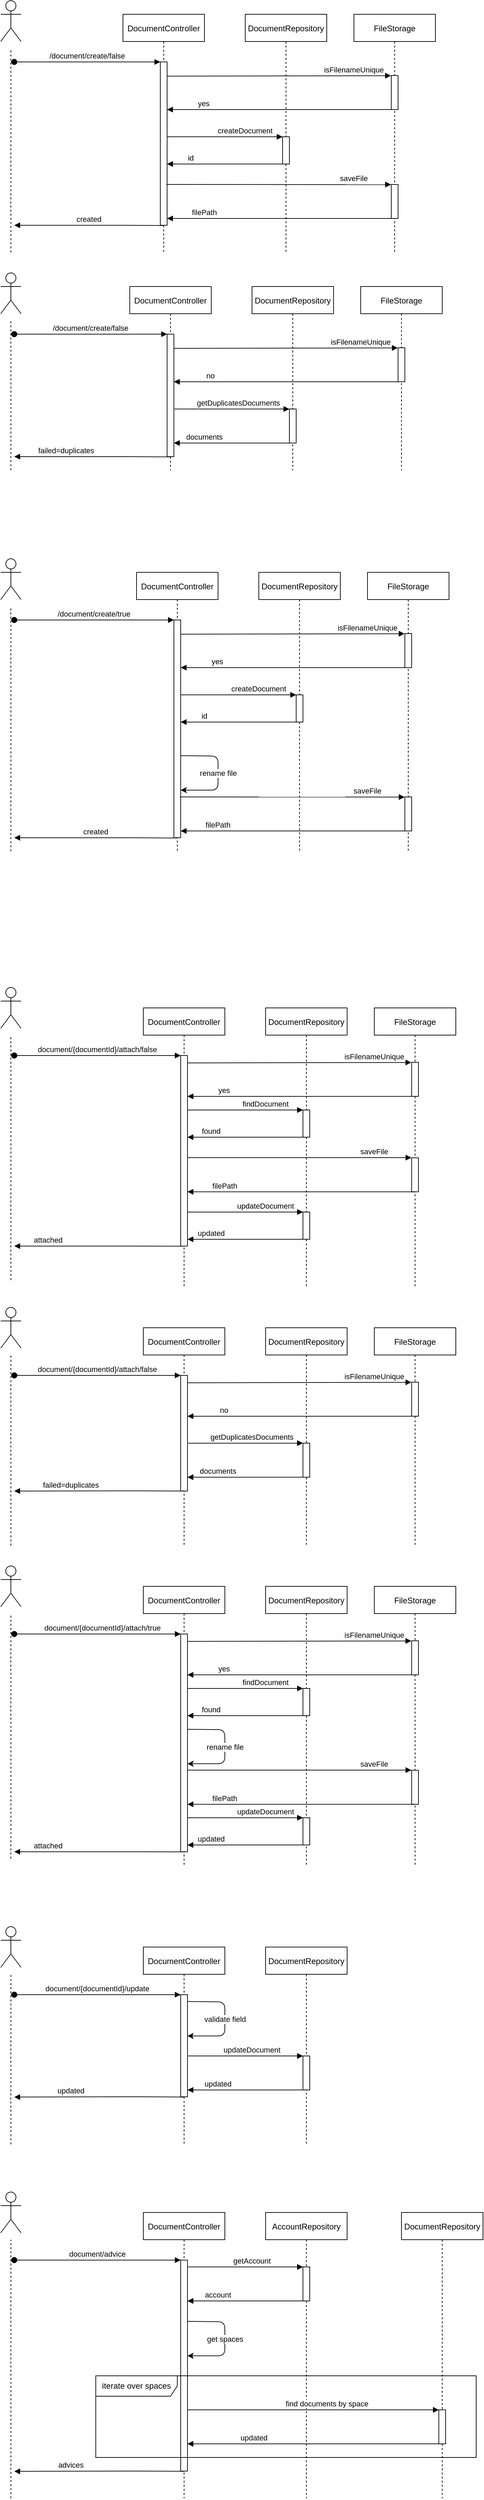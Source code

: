 <mxfile version="14.6.13" type="device"><diagram id="8T6bAkx1gr2A_bd3QeTR" name="Page-1"><mxGraphModel dx="1080" dy="624" grid="1" gridSize="10" guides="1" tooltips="1" connect="1" arrows="1" fold="1" page="1" pageScale="1" pageWidth="850" pageHeight="1100" math="0" shadow="0"><root><mxCell id="0"/><mxCell id="1" parent="0"/><mxCell id="2noFkYZ0FthQMO1kYZ7r-1" value="DocumentController" style="shape=umlLifeline;perimeter=lifelinePerimeter;container=1;collapsible=0;recursiveResize=0;rounded=0;shadow=0;strokeWidth=1;" parent="1" vertex="1"><mxGeometry x="330" y="70" width="120" height="350" as="geometry"/></mxCell><mxCell id="2noFkYZ0FthQMO1kYZ7r-2" value="" style="points=[];perimeter=orthogonalPerimeter;rounded=0;shadow=0;strokeWidth=1;" parent="2noFkYZ0FthQMO1kYZ7r-1" vertex="1"><mxGeometry x="55" y="70" width="10" height="240" as="geometry"/></mxCell><mxCell id="2noFkYZ0FthQMO1kYZ7r-3" value="/document/create/false" style="verticalAlign=bottom;startArrow=oval;endArrow=block;startSize=8;shadow=0;strokeWidth=1;" parent="2noFkYZ0FthQMO1kYZ7r-1" target="2noFkYZ0FthQMO1kYZ7r-2" edge="1"><mxGeometry relative="1" as="geometry"><mxPoint x="-160" y="70" as="sourcePoint"/></mxGeometry></mxCell><mxCell id="2noFkYZ0FthQMO1kYZ7r-4" value="DocumentRepository" style="shape=umlLifeline;perimeter=lifelinePerimeter;container=1;collapsible=0;recursiveResize=0;rounded=0;shadow=0;strokeWidth=1;" parent="1" vertex="1"><mxGeometry x="510" y="70" width="120" height="350" as="geometry"/></mxCell><mxCell id="2noFkYZ0FthQMO1kYZ7r-5" value="" style="points=[];perimeter=orthogonalPerimeter;rounded=0;shadow=0;strokeWidth=1;" parent="2noFkYZ0FthQMO1kYZ7r-4" vertex="1"><mxGeometry x="55" y="180" width="10" height="40" as="geometry"/></mxCell><mxCell id="2noFkYZ0FthQMO1kYZ7r-16" value="createDocument" style="verticalAlign=bottom;endArrow=block;entryX=0;entryY=0;shadow=0;strokeWidth=1;" parent="1" target="2noFkYZ0FthQMO1kYZ7r-5" edge="1"><mxGeometry x="0.353" relative="1" as="geometry"><mxPoint x="395" y="250" as="sourcePoint"/><mxPoint as="offset"/></mxGeometry></mxCell><mxCell id="2noFkYZ0FthQMO1kYZ7r-17" value="id" style="verticalAlign=bottom;endArrow=block;shadow=0;strokeWidth=1;" parent="1" source="2noFkYZ0FthQMO1kYZ7r-5" edge="1"><mxGeometry x="0.588" relative="1" as="geometry"><mxPoint x="450" y="290" as="sourcePoint"/><mxPoint x="395" y="290" as="targetPoint"/><Array as="points"><mxPoint x="470" y="290"/></Array><mxPoint as="offset"/></mxGeometry></mxCell><mxCell id="2noFkYZ0FthQMO1kYZ7r-18" value="" style="shape=umlActor;verticalLabelPosition=bottom;verticalAlign=top;html=1;outlineConnect=0;" parent="1" vertex="1"><mxGeometry x="150" y="50" width="30" height="60" as="geometry"/></mxCell><mxCell id="2noFkYZ0FthQMO1kYZ7r-19" value="" style="endArrow=none;dashed=1;html=1;" parent="1" edge="1"><mxGeometry width="50" height="50" relative="1" as="geometry"><mxPoint x="165" y="420" as="sourcePoint"/><mxPoint x="165" y="120" as="targetPoint"/></mxGeometry></mxCell><mxCell id="2noFkYZ0FthQMO1kYZ7r-20" value="created" style="verticalAlign=bottom;endArrow=block;shadow=0;strokeWidth=1;" parent="1" edge="1"><mxGeometry relative="1" as="geometry"><mxPoint x="390" y="380.34" as="sourcePoint"/><mxPoint x="170" y="380" as="targetPoint"/><Array as="points"><mxPoint x="315" y="380"/></Array></mxGeometry></mxCell><mxCell id="2noFkYZ0FthQMO1kYZ7r-25" value="FileStorage" style="shape=umlLifeline;perimeter=lifelinePerimeter;container=1;collapsible=0;recursiveResize=0;rounded=0;shadow=0;strokeWidth=1;" parent="1" vertex="1"><mxGeometry x="670" y="70" width="120" height="350" as="geometry"/></mxCell><mxCell id="2noFkYZ0FthQMO1kYZ7r-26" value="" style="points=[];perimeter=orthogonalPerimeter;rounded=0;shadow=0;strokeWidth=1;" parent="2noFkYZ0FthQMO1kYZ7r-25" vertex="1"><mxGeometry x="55" y="250" width="10" height="50" as="geometry"/></mxCell><mxCell id="2noFkYZ0FthQMO1kYZ7r-49" value="" style="points=[];perimeter=orthogonalPerimeter;rounded=0;shadow=0;strokeWidth=1;" parent="2noFkYZ0FthQMO1kYZ7r-25" vertex="1"><mxGeometry x="55" y="90" width="10" height="50" as="geometry"/></mxCell><mxCell id="2noFkYZ0FthQMO1kYZ7r-27" value="saveFile" style="verticalAlign=bottom;endArrow=block;shadow=0;strokeWidth=1;entryX=-0.037;entryY=0.005;entryDx=0;entryDy=0;entryPerimeter=0;exitX=0.9;exitY=0.75;exitDx=0;exitDy=0;exitPerimeter=0;" parent="1" source="2noFkYZ0FthQMO1kYZ7r-2" target="2noFkYZ0FthQMO1kYZ7r-26" edge="1"><mxGeometry x="0.669" relative="1" as="geometry"><mxPoint x="430" y="320" as="sourcePoint"/><mxPoint x="720" y="320" as="targetPoint"/><mxPoint as="offset"/></mxGeometry></mxCell><mxCell id="2noFkYZ0FthQMO1kYZ7r-29" value="filePath" style="verticalAlign=bottom;endArrow=block;shadow=0;strokeWidth=1;" parent="1" target="2noFkYZ0FthQMO1kYZ7r-2" edge="1"><mxGeometry x="0.672" relative="1" as="geometry"><mxPoint x="730" y="370" as="sourcePoint"/><mxPoint x="400" y="370" as="targetPoint"/><Array as="points"><mxPoint x="665" y="370"/></Array><mxPoint as="offset"/></mxGeometry></mxCell><mxCell id="2noFkYZ0FthQMO1kYZ7r-30" value="DocumentController" style="shape=umlLifeline;perimeter=lifelinePerimeter;container=1;collapsible=0;recursiveResize=0;rounded=0;shadow=0;strokeWidth=1;" parent="1" vertex="1"><mxGeometry x="360" y="1530" width="120" height="410" as="geometry"/></mxCell><mxCell id="2noFkYZ0FthQMO1kYZ7r-31" value="" style="points=[];perimeter=orthogonalPerimeter;rounded=0;shadow=0;strokeWidth=1;" parent="2noFkYZ0FthQMO1kYZ7r-30" vertex="1"><mxGeometry x="55" y="70" width="10" height="280" as="geometry"/></mxCell><mxCell id="2noFkYZ0FthQMO1kYZ7r-32" value="document/{documentId}/attach/false" style="verticalAlign=bottom;startArrow=oval;endArrow=block;startSize=8;shadow=0;strokeWidth=1;" parent="2noFkYZ0FthQMO1kYZ7r-30" target="2noFkYZ0FthQMO1kYZ7r-31" edge="1"><mxGeometry relative="1" as="geometry"><mxPoint x="-190" y="70" as="sourcePoint"/></mxGeometry></mxCell><mxCell id="2noFkYZ0FthQMO1kYZ7r-33" value="DocumentRepository" style="shape=umlLifeline;perimeter=lifelinePerimeter;container=1;collapsible=0;recursiveResize=0;rounded=0;shadow=0;strokeWidth=1;" parent="1" vertex="1"><mxGeometry x="540" y="1530" width="120" height="410" as="geometry"/></mxCell><mxCell id="2noFkYZ0FthQMO1kYZ7r-34" value="" style="points=[];perimeter=orthogonalPerimeter;rounded=0;shadow=0;strokeWidth=1;" parent="2noFkYZ0FthQMO1kYZ7r-33" vertex="1"><mxGeometry x="55" y="150" width="10" height="40" as="geometry"/></mxCell><mxCell id="2noFkYZ0FthQMO1kYZ7r-46" value="" style="points=[];perimeter=orthogonalPerimeter;rounded=0;shadow=0;strokeWidth=1;" parent="2noFkYZ0FthQMO1kYZ7r-33" vertex="1"><mxGeometry x="55" y="300" width="10" height="40" as="geometry"/></mxCell><mxCell id="2noFkYZ0FthQMO1kYZ7r-47" value="updateDocument" style="verticalAlign=bottom;endArrow=block;entryX=0;entryY=0;shadow=0;strokeWidth=1;" parent="2noFkYZ0FthQMO1kYZ7r-33" target="2noFkYZ0FthQMO1kYZ7r-46" edge="1"><mxGeometry x="0.353" relative="1" as="geometry"><mxPoint x="-115" y="300" as="sourcePoint"/><mxPoint as="offset"/></mxGeometry></mxCell><mxCell id="2noFkYZ0FthQMO1kYZ7r-48" value="updated" style="verticalAlign=bottom;endArrow=block;shadow=0;strokeWidth=1;" parent="2noFkYZ0FthQMO1kYZ7r-33" source="2noFkYZ0FthQMO1kYZ7r-46" edge="1"><mxGeometry x="0.588" relative="1" as="geometry"><mxPoint x="-60" y="340" as="sourcePoint"/><mxPoint x="-115" y="340" as="targetPoint"/><Array as="points"><mxPoint x="-40" y="340"/></Array><mxPoint as="offset"/></mxGeometry></mxCell><mxCell id="2noFkYZ0FthQMO1kYZ7r-35" value="findDocument" style="verticalAlign=bottom;endArrow=block;entryX=0;entryY=0;shadow=0;strokeWidth=1;" parent="1" target="2noFkYZ0FthQMO1kYZ7r-34" edge="1"><mxGeometry x="0.353" relative="1" as="geometry"><mxPoint x="425" y="1680" as="sourcePoint"/><mxPoint as="offset"/></mxGeometry></mxCell><mxCell id="2noFkYZ0FthQMO1kYZ7r-36" value="found" style="verticalAlign=bottom;endArrow=block;shadow=0;strokeWidth=1;" parent="1" source="2noFkYZ0FthQMO1kYZ7r-34" edge="1"><mxGeometry x="0.588" relative="1" as="geometry"><mxPoint x="480" y="1720" as="sourcePoint"/><mxPoint x="425" y="1720" as="targetPoint"/><Array as="points"><mxPoint x="500" y="1720"/></Array><mxPoint as="offset"/></mxGeometry></mxCell><mxCell id="2noFkYZ0FthQMO1kYZ7r-37" value="" style="shape=umlActor;verticalLabelPosition=bottom;verticalAlign=top;html=1;outlineConnect=0;" parent="1" vertex="1"><mxGeometry x="150" y="1500" width="30" height="60" as="geometry"/></mxCell><mxCell id="2noFkYZ0FthQMO1kYZ7r-38" value="" style="endArrow=none;dashed=1;html=1;" parent="1" edge="1"><mxGeometry width="50" height="50" relative="1" as="geometry"><mxPoint x="165" y="1930" as="sourcePoint"/><mxPoint x="165" y="1570" as="targetPoint"/></mxGeometry></mxCell><mxCell id="2noFkYZ0FthQMO1kYZ7r-40" value="FileStorage" style="shape=umlLifeline;perimeter=lifelinePerimeter;container=1;collapsible=0;recursiveResize=0;rounded=0;shadow=0;strokeWidth=1;" parent="1" vertex="1"><mxGeometry x="700" y="1530" width="120" height="410" as="geometry"/></mxCell><mxCell id="2noFkYZ0FthQMO1kYZ7r-41" value="" style="points=[];perimeter=orthogonalPerimeter;rounded=0;shadow=0;strokeWidth=1;" parent="2noFkYZ0FthQMO1kYZ7r-40" vertex="1"><mxGeometry x="55" y="220.25" width="10" height="50" as="geometry"/></mxCell><mxCell id="2noFkYZ0FthQMO1kYZ7r-53" value="isFilenameUnique" style="verticalAlign=bottom;endArrow=block;shadow=0;strokeWidth=1;entryX=-0.045;entryY=0.004;entryDx=0;entryDy=0;entryPerimeter=0;exitX=1.06;exitY=0.337;exitDx=0;exitDy=0;exitPerimeter=0;" parent="2noFkYZ0FthQMO1kYZ7r-40" target="2noFkYZ0FthQMO1kYZ7r-52" edge="1"><mxGeometry x="0.669" relative="1" as="geometry"><mxPoint x="-274.4" y="80.88" as="sourcePoint"/><mxPoint x="50.63" y="80.25" as="targetPoint"/><mxPoint as="offset"/></mxGeometry></mxCell><mxCell id="2noFkYZ0FthQMO1kYZ7r-52" value="" style="points=[];perimeter=orthogonalPerimeter;rounded=0;shadow=0;strokeWidth=1;" parent="2noFkYZ0FthQMO1kYZ7r-40" vertex="1"><mxGeometry x="55" y="80" width="10" height="50" as="geometry"/></mxCell><mxCell id="2noFkYZ0FthQMO1kYZ7r-54" value="yes" style="verticalAlign=bottom;endArrow=block;shadow=0;strokeWidth=1;" parent="2noFkYZ0FthQMO1kYZ7r-40" edge="1"><mxGeometry x="0.672" relative="1" as="geometry"><mxPoint x="55" y="130.0" as="sourcePoint"/><mxPoint x="-275" y="130" as="targetPoint"/><Array as="points"><mxPoint x="-10" y="130"/></Array><mxPoint as="offset"/></mxGeometry></mxCell><mxCell id="2noFkYZ0FthQMO1kYZ7r-42" value="saveFile" style="verticalAlign=bottom;endArrow=block;entryX=-0.036;entryY=-0.005;shadow=0;strokeWidth=1;entryDx=0;entryDy=0;entryPerimeter=0;" parent="1" target="2noFkYZ0FthQMO1kYZ7r-41" edge="1"><mxGeometry x="0.669" relative="1" as="geometry"><mxPoint x="425" y="1750" as="sourcePoint"/><mxPoint x="750" y="1750.25" as="targetPoint"/><mxPoint as="offset"/></mxGeometry></mxCell><mxCell id="2noFkYZ0FthQMO1kYZ7r-43" value="filePath" style="verticalAlign=bottom;endArrow=block;shadow=0;strokeWidth=1;" parent="1" edge="1"><mxGeometry x="0.672" relative="1" as="geometry"><mxPoint x="760" y="1800.25" as="sourcePoint"/><mxPoint x="425" y="1800.25" as="targetPoint"/><Array as="points"><mxPoint x="665" y="1800.25"/></Array><mxPoint as="offset"/></mxGeometry></mxCell><mxCell id="2noFkYZ0FthQMO1kYZ7r-50" value="isFilenameUnique" style="verticalAlign=bottom;endArrow=block;shadow=0;strokeWidth=1;entryX=-0.045;entryY=0.004;entryDx=0;entryDy=0;entryPerimeter=0;exitX=1.06;exitY=0.337;exitDx=0;exitDy=0;exitPerimeter=0;" parent="1" target="2noFkYZ0FthQMO1kYZ7r-49" edge="1"><mxGeometry x="0.669" relative="1" as="geometry"><mxPoint x="395.6" y="160.88" as="sourcePoint"/><mxPoint x="720.63" y="160.25" as="targetPoint"/><mxPoint as="offset"/></mxGeometry></mxCell><mxCell id="2noFkYZ0FthQMO1kYZ7r-51" value="yes" style="verticalAlign=bottom;endArrow=block;shadow=0;strokeWidth=1;" parent="1" edge="1"><mxGeometry x="0.672" relative="1" as="geometry"><mxPoint x="725" y="210.0" as="sourcePoint"/><mxPoint x="395" y="210" as="targetPoint"/><Array as="points"><mxPoint x="660" y="210"/></Array><mxPoint as="offset"/></mxGeometry></mxCell><mxCell id="2noFkYZ0FthQMO1kYZ7r-56" value="DocumentController" style="shape=umlLifeline;perimeter=lifelinePerimeter;container=1;collapsible=0;recursiveResize=0;rounded=0;shadow=0;strokeWidth=1;" parent="1" vertex="1"><mxGeometry x="340" y="470" width="120" height="270" as="geometry"/></mxCell><mxCell id="2noFkYZ0FthQMO1kYZ7r-57" value="" style="points=[];perimeter=orthogonalPerimeter;rounded=0;shadow=0;strokeWidth=1;" parent="2noFkYZ0FthQMO1kYZ7r-56" vertex="1"><mxGeometry x="55" y="70" width="10" height="180" as="geometry"/></mxCell><mxCell id="2noFkYZ0FthQMO1kYZ7r-58" value="/document/create/false" style="verticalAlign=bottom;startArrow=oval;endArrow=block;startSize=8;shadow=0;strokeWidth=1;" parent="2noFkYZ0FthQMO1kYZ7r-56" target="2noFkYZ0FthQMO1kYZ7r-57" edge="1"><mxGeometry relative="1" as="geometry"><mxPoint x="-170" y="70" as="sourcePoint"/></mxGeometry></mxCell><mxCell id="2noFkYZ0FthQMO1kYZ7r-59" value="DocumentRepository" style="shape=umlLifeline;perimeter=lifelinePerimeter;container=1;collapsible=0;recursiveResize=0;rounded=0;shadow=0;strokeWidth=1;" parent="1" vertex="1"><mxGeometry x="520" y="470" width="120" height="270" as="geometry"/></mxCell><mxCell id="2noFkYZ0FthQMO1kYZ7r-63" value="" style="shape=umlActor;verticalLabelPosition=bottom;verticalAlign=top;html=1;outlineConnect=0;" parent="1" vertex="1"><mxGeometry x="150" y="450" width="30" height="60" as="geometry"/></mxCell><mxCell id="2noFkYZ0FthQMO1kYZ7r-64" value="" style="endArrow=none;dashed=1;html=1;" parent="1" edge="1"><mxGeometry width="50" height="50" relative="1" as="geometry"><mxPoint x="165" y="740" as="sourcePoint"/><mxPoint x="165" y="520" as="targetPoint"/></mxGeometry></mxCell><mxCell id="2noFkYZ0FthQMO1kYZ7r-65" value="failed=duplicates" style="verticalAlign=bottom;endArrow=block;shadow=0;strokeWidth=1;" parent="1" edge="1"><mxGeometry x="0.333" relative="1" as="geometry"><mxPoint x="400" y="720.34" as="sourcePoint"/><mxPoint x="170" y="720" as="targetPoint"/><Array as="points"><mxPoint x="325" y="720"/></Array><mxPoint as="offset"/></mxGeometry></mxCell><mxCell id="2noFkYZ0FthQMO1kYZ7r-66" value="FileStorage" style="shape=umlLifeline;perimeter=lifelinePerimeter;container=1;collapsible=0;recursiveResize=0;rounded=0;shadow=0;strokeWidth=1;" parent="1" vertex="1"><mxGeometry x="680" y="470" width="120" height="270" as="geometry"/></mxCell><mxCell id="2noFkYZ0FthQMO1kYZ7r-68" value="" style="points=[];perimeter=orthogonalPerimeter;rounded=0;shadow=0;strokeWidth=1;" parent="2noFkYZ0FthQMO1kYZ7r-66" vertex="1"><mxGeometry x="55" y="90" width="10" height="50" as="geometry"/></mxCell><mxCell id="2noFkYZ0FthQMO1kYZ7r-71" value="isFilenameUnique" style="verticalAlign=bottom;endArrow=block;shadow=0;strokeWidth=1;entryX=-0.045;entryY=0.004;entryDx=0;entryDy=0;entryPerimeter=0;exitX=1.06;exitY=0.337;exitDx=0;exitDy=0;exitPerimeter=0;" parent="1" target="2noFkYZ0FthQMO1kYZ7r-68" edge="1"><mxGeometry x="0.669" relative="1" as="geometry"><mxPoint x="405.6" y="560.88" as="sourcePoint"/><mxPoint x="730.63" y="560.25" as="targetPoint"/><mxPoint as="offset"/></mxGeometry></mxCell><mxCell id="2noFkYZ0FthQMO1kYZ7r-72" value="no" style="verticalAlign=bottom;endArrow=block;shadow=0;strokeWidth=1;" parent="1" edge="1"><mxGeometry x="0.672" relative="1" as="geometry"><mxPoint x="735" y="610.0" as="sourcePoint"/><mxPoint x="405" y="610" as="targetPoint"/><Array as="points"><mxPoint x="670" y="610"/></Array><mxPoint as="offset"/></mxGeometry></mxCell><mxCell id="2noFkYZ0FthQMO1kYZ7r-107" value="DocumentController" style="shape=umlLifeline;perimeter=lifelinePerimeter;container=1;collapsible=0;recursiveResize=0;rounded=0;shadow=0;strokeWidth=1;" parent="1" vertex="1"><mxGeometry x="350" y="890" width="120" height="410" as="geometry"/></mxCell><mxCell id="2noFkYZ0FthQMO1kYZ7r-108" value="" style="points=[];perimeter=orthogonalPerimeter;rounded=0;shadow=0;strokeWidth=1;" parent="2noFkYZ0FthQMO1kYZ7r-107" vertex="1"><mxGeometry x="55" y="70" width="10" height="320" as="geometry"/></mxCell><mxCell id="2noFkYZ0FthQMO1kYZ7r-109" value="/document/create/true" style="verticalAlign=bottom;startArrow=oval;endArrow=block;startSize=8;shadow=0;strokeWidth=1;" parent="2noFkYZ0FthQMO1kYZ7r-107" target="2noFkYZ0FthQMO1kYZ7r-108" edge="1"><mxGeometry relative="1" as="geometry"><mxPoint x="-180" y="70" as="sourcePoint"/></mxGeometry></mxCell><mxCell id="2noFkYZ0FthQMO1kYZ7r-126" value="rename file" style="endArrow=classic;html=1;exitX=1.016;exitY=0.623;exitDx=0;exitDy=0;exitPerimeter=0;" parent="2noFkYZ0FthQMO1kYZ7r-107" source="2noFkYZ0FthQMO1kYZ7r-108" edge="1"><mxGeometry width="50" height="50" relative="1" as="geometry"><mxPoint x="70" y="270" as="sourcePoint"/><mxPoint x="65" y="320" as="targetPoint"/><Array as="points"><mxPoint x="120" y="270"/><mxPoint x="120" y="320"/></Array></mxGeometry></mxCell><mxCell id="2noFkYZ0FthQMO1kYZ7r-110" value="DocumentRepository" style="shape=umlLifeline;perimeter=lifelinePerimeter;container=1;collapsible=0;recursiveResize=0;rounded=0;shadow=0;strokeWidth=1;" parent="1" vertex="1"><mxGeometry x="530" y="890" width="120" height="410" as="geometry"/></mxCell><mxCell id="2noFkYZ0FthQMO1kYZ7r-111" value="" style="points=[];perimeter=orthogonalPerimeter;rounded=0;shadow=0;strokeWidth=1;" parent="2noFkYZ0FthQMO1kYZ7r-110" vertex="1"><mxGeometry x="55" y="180" width="10" height="40" as="geometry"/></mxCell><mxCell id="2noFkYZ0FthQMO1kYZ7r-112" value="createDocument" style="verticalAlign=bottom;endArrow=block;entryX=0;entryY=0;shadow=0;strokeWidth=1;" parent="1" target="2noFkYZ0FthQMO1kYZ7r-111" edge="1"><mxGeometry x="0.353" relative="1" as="geometry"><mxPoint x="415" y="1070" as="sourcePoint"/><mxPoint as="offset"/></mxGeometry></mxCell><mxCell id="2noFkYZ0FthQMO1kYZ7r-113" value="id" style="verticalAlign=bottom;endArrow=block;shadow=0;strokeWidth=1;" parent="1" source="2noFkYZ0FthQMO1kYZ7r-111" edge="1"><mxGeometry x="0.588" relative="1" as="geometry"><mxPoint x="470" y="1110" as="sourcePoint"/><mxPoint x="415" y="1110" as="targetPoint"/><Array as="points"><mxPoint x="490" y="1110"/></Array><mxPoint as="offset"/></mxGeometry></mxCell><mxCell id="2noFkYZ0FthQMO1kYZ7r-114" value="" style="shape=umlActor;verticalLabelPosition=bottom;verticalAlign=top;html=1;outlineConnect=0;" parent="1" vertex="1"><mxGeometry x="150" y="870" width="30" height="60" as="geometry"/></mxCell><mxCell id="2noFkYZ0FthQMO1kYZ7r-115" value="" style="endArrow=none;dashed=1;html=1;" parent="1" edge="1"><mxGeometry width="50" height="50" relative="1" as="geometry"><mxPoint x="165" y="1300" as="sourcePoint"/><mxPoint x="165" y="940.0" as="targetPoint"/></mxGeometry></mxCell><mxCell id="2noFkYZ0FthQMO1kYZ7r-116" value="created" style="verticalAlign=bottom;endArrow=block;shadow=0;strokeWidth=1;" parent="1" edge="1"><mxGeometry relative="1" as="geometry"><mxPoint x="410" y="1280.34" as="sourcePoint"/><mxPoint x="170" y="1280" as="targetPoint"/><Array as="points"><mxPoint x="335" y="1280"/></Array></mxGeometry></mxCell><mxCell id="2noFkYZ0FthQMO1kYZ7r-117" value="FileStorage" style="shape=umlLifeline;perimeter=lifelinePerimeter;container=1;collapsible=0;recursiveResize=0;rounded=0;shadow=0;strokeWidth=1;" parent="1" vertex="1"><mxGeometry x="690" y="890" width="120" height="410" as="geometry"/></mxCell><mxCell id="2noFkYZ0FthQMO1kYZ7r-118" value="" style="points=[];perimeter=orthogonalPerimeter;rounded=0;shadow=0;strokeWidth=1;" parent="2noFkYZ0FthQMO1kYZ7r-117" vertex="1"><mxGeometry x="55" y="330" width="10" height="50" as="geometry"/></mxCell><mxCell id="2noFkYZ0FthQMO1kYZ7r-119" value="" style="points=[];perimeter=orthogonalPerimeter;rounded=0;shadow=0;strokeWidth=1;" parent="2noFkYZ0FthQMO1kYZ7r-117" vertex="1"><mxGeometry x="55" y="90" width="10" height="50" as="geometry"/></mxCell><mxCell id="2noFkYZ0FthQMO1kYZ7r-120" value="saveFile" style="verticalAlign=bottom;endArrow=block;shadow=0;strokeWidth=1;entryX=-0.037;entryY=0.005;entryDx=0;entryDy=0;entryPerimeter=0;exitX=0.9;exitY=0.75;exitDx=0;exitDy=0;exitPerimeter=0;" parent="1" target="2noFkYZ0FthQMO1kYZ7r-118" edge="1"><mxGeometry x="0.669" relative="1" as="geometry"><mxPoint x="414" y="1220" as="sourcePoint"/><mxPoint x="740" y="1220" as="targetPoint"/><mxPoint as="offset"/></mxGeometry></mxCell><mxCell id="2noFkYZ0FthQMO1kYZ7r-121" value="filePath" style="verticalAlign=bottom;endArrow=block;shadow=0;strokeWidth=1;" parent="1" edge="1"><mxGeometry x="0.672" relative="1" as="geometry"><mxPoint x="750" y="1270" as="sourcePoint"/><mxPoint x="415" y="1270" as="targetPoint"/><Array as="points"><mxPoint x="685" y="1270"/></Array><mxPoint as="offset"/></mxGeometry></mxCell><mxCell id="2noFkYZ0FthQMO1kYZ7r-122" value="isFilenameUnique" style="verticalAlign=bottom;endArrow=block;shadow=0;strokeWidth=1;entryX=-0.045;entryY=0.004;entryDx=0;entryDy=0;entryPerimeter=0;exitX=1.06;exitY=0.337;exitDx=0;exitDy=0;exitPerimeter=0;" parent="1" target="2noFkYZ0FthQMO1kYZ7r-119" edge="1"><mxGeometry x="0.669" relative="1" as="geometry"><mxPoint x="415.6" y="980.88" as="sourcePoint"/><mxPoint x="740.63" y="980.25" as="targetPoint"/><mxPoint as="offset"/></mxGeometry></mxCell><mxCell id="2noFkYZ0FthQMO1kYZ7r-123" value="yes" style="verticalAlign=bottom;endArrow=block;shadow=0;strokeWidth=1;" parent="1" edge="1"><mxGeometry x="0.672" relative="1" as="geometry"><mxPoint x="745" y="1030" as="sourcePoint"/><mxPoint x="415" y="1030" as="targetPoint"/><Array as="points"><mxPoint x="680" y="1030"/></Array><mxPoint as="offset"/></mxGeometry></mxCell><mxCell id="2noFkYZ0FthQMO1kYZ7r-127" value="" style="points=[];perimeter=orthogonalPerimeter;rounded=0;shadow=0;strokeWidth=1;" parent="1" vertex="1"><mxGeometry x="575" y="650" width="10" height="50" as="geometry"/></mxCell><mxCell id="2noFkYZ0FthQMO1kYZ7r-128" value="getDuplicatesDocuments" style="verticalAlign=bottom;endArrow=block;shadow=0;strokeWidth=1;entryX=-0.045;entryY=0.004;entryDx=0;entryDy=0;entryPerimeter=0;exitX=1.1;exitY=0.611;exitDx=0;exitDy=0;exitPerimeter=0;" parent="1" source="2noFkYZ0FthQMO1kYZ7r-57" edge="1"><mxGeometry x="0.112" relative="1" as="geometry"><mxPoint x="410" y="650" as="sourcePoint"/><mxPoint x="575" y="650" as="targetPoint"/><mxPoint as="offset"/></mxGeometry></mxCell><mxCell id="2noFkYZ0FthQMO1kYZ7r-129" value="documents" style="verticalAlign=bottom;endArrow=block;shadow=0;strokeWidth=1;" parent="1" edge="1"><mxGeometry x="0.471" relative="1" as="geometry"><mxPoint x="575" y="700" as="sourcePoint"/><mxPoint x="405" y="700" as="targetPoint"/><Array as="points"><mxPoint x="510" y="700"/></Array><mxPoint as="offset"/></mxGeometry></mxCell><mxCell id="2noFkYZ0FthQMO1kYZ7r-155" value="DocumentController" style="shape=umlLifeline;perimeter=lifelinePerimeter;container=1;collapsible=0;recursiveResize=0;rounded=0;shadow=0;strokeWidth=1;" parent="1" vertex="1"><mxGeometry x="360" y="2000" width="120" height="320" as="geometry"/></mxCell><mxCell id="2noFkYZ0FthQMO1kYZ7r-156" value="" style="points=[];perimeter=orthogonalPerimeter;rounded=0;shadow=0;strokeWidth=1;" parent="2noFkYZ0FthQMO1kYZ7r-155" vertex="1"><mxGeometry x="55" y="70" width="10" height="170" as="geometry"/></mxCell><mxCell id="2noFkYZ0FthQMO1kYZ7r-157" value="document/{documentId}/attach/false" style="verticalAlign=bottom;startArrow=oval;endArrow=block;startSize=8;shadow=0;strokeWidth=1;" parent="2noFkYZ0FthQMO1kYZ7r-155" target="2noFkYZ0FthQMO1kYZ7r-156" edge="1"><mxGeometry relative="1" as="geometry"><mxPoint x="-190" y="70" as="sourcePoint"/></mxGeometry></mxCell><mxCell id="2noFkYZ0FthQMO1kYZ7r-158" value="DocumentRepository" style="shape=umlLifeline;perimeter=lifelinePerimeter;container=1;collapsible=0;recursiveResize=0;rounded=0;shadow=0;strokeWidth=1;" parent="1" vertex="1"><mxGeometry x="540" y="2000" width="120" height="320" as="geometry"/></mxCell><mxCell id="2noFkYZ0FthQMO1kYZ7r-165" value="" style="shape=umlActor;verticalLabelPosition=bottom;verticalAlign=top;html=1;outlineConnect=0;" parent="1" vertex="1"><mxGeometry x="150" y="1970" width="30" height="60" as="geometry"/></mxCell><mxCell id="2noFkYZ0FthQMO1kYZ7r-166" value="" style="endArrow=none;dashed=1;html=1;" parent="1" edge="1"><mxGeometry width="50" height="50" relative="1" as="geometry"><mxPoint x="165" y="2320" as="sourcePoint"/><mxPoint x="165" y="2040" as="targetPoint"/></mxGeometry></mxCell><mxCell id="2noFkYZ0FthQMO1kYZ7r-168" value="FileStorage" style="shape=umlLifeline;perimeter=lifelinePerimeter;container=1;collapsible=0;recursiveResize=0;rounded=0;shadow=0;strokeWidth=1;" parent="1" vertex="1"><mxGeometry x="700" y="2000" width="120" height="320" as="geometry"/></mxCell><mxCell id="2noFkYZ0FthQMO1kYZ7r-170" value="isFilenameUnique" style="verticalAlign=bottom;endArrow=block;shadow=0;strokeWidth=1;entryX=-0.045;entryY=0.004;entryDx=0;entryDy=0;entryPerimeter=0;exitX=1.06;exitY=0.337;exitDx=0;exitDy=0;exitPerimeter=0;" parent="2noFkYZ0FthQMO1kYZ7r-168" target="2noFkYZ0FthQMO1kYZ7r-171" edge="1"><mxGeometry x="0.669" relative="1" as="geometry"><mxPoint x="-274.4" y="80.88" as="sourcePoint"/><mxPoint x="50.63" y="80.25" as="targetPoint"/><mxPoint as="offset"/></mxGeometry></mxCell><mxCell id="2noFkYZ0FthQMO1kYZ7r-171" value="" style="points=[];perimeter=orthogonalPerimeter;rounded=0;shadow=0;strokeWidth=1;" parent="2noFkYZ0FthQMO1kYZ7r-168" vertex="1"><mxGeometry x="55" y="80" width="10" height="50" as="geometry"/></mxCell><mxCell id="2noFkYZ0FthQMO1kYZ7r-172" value="no" style="verticalAlign=bottom;endArrow=block;shadow=0;strokeWidth=1;" parent="2noFkYZ0FthQMO1kYZ7r-168" edge="1"><mxGeometry x="0.672" relative="1" as="geometry"><mxPoint x="55" y="130.0" as="sourcePoint"/><mxPoint x="-275" y="130" as="targetPoint"/><Array as="points"><mxPoint x="-10" y="130"/></Array><mxPoint as="offset"/></mxGeometry></mxCell><mxCell id="2noFkYZ0FthQMO1kYZ7r-176" value="failed=duplicates" style="verticalAlign=bottom;endArrow=block;shadow=0;strokeWidth=1;" parent="1" edge="1"><mxGeometry x="0.333" relative="1" as="geometry"><mxPoint x="420" y="2239.93" as="sourcePoint"/><mxPoint x="170" y="2240" as="targetPoint"/><Array as="points"><mxPoint x="345" y="2239.59"/></Array><mxPoint as="offset"/></mxGeometry></mxCell><mxCell id="2noFkYZ0FthQMO1kYZ7r-177" value="" style="points=[];perimeter=orthogonalPerimeter;rounded=0;shadow=0;strokeWidth=1;" parent="1" vertex="1"><mxGeometry x="595" y="2169.59" width="10" height="50" as="geometry"/></mxCell><mxCell id="2noFkYZ0FthQMO1kYZ7r-178" value="getDuplicatesDocuments" style="verticalAlign=bottom;endArrow=block;shadow=0;strokeWidth=1;entryX=-0.045;entryY=0.004;entryDx=0;entryDy=0;entryPerimeter=0;exitX=1.1;exitY=0.611;exitDx=0;exitDy=0;exitPerimeter=0;" parent="1" edge="1"><mxGeometry x="0.112" relative="1" as="geometry"><mxPoint x="426" y="2169.57" as="sourcePoint"/><mxPoint x="595" y="2169.59" as="targetPoint"/><mxPoint as="offset"/></mxGeometry></mxCell><mxCell id="2noFkYZ0FthQMO1kYZ7r-179" value="documents" style="verticalAlign=bottom;endArrow=block;shadow=0;strokeWidth=1;" parent="1" edge="1"><mxGeometry x="0.471" relative="1" as="geometry"><mxPoint x="595" y="2219.59" as="sourcePoint"/><mxPoint x="425" y="2219.59" as="targetPoint"/><Array as="points"><mxPoint x="530" y="2219.59"/></Array><mxPoint as="offset"/></mxGeometry></mxCell><mxCell id="2noFkYZ0FthQMO1kYZ7r-180" value="DocumentController" style="shape=umlLifeline;perimeter=lifelinePerimeter;container=1;collapsible=0;recursiveResize=0;rounded=0;shadow=0;strokeWidth=1;" parent="1" vertex="1"><mxGeometry x="360" y="2380" width="120" height="410" as="geometry"/></mxCell><mxCell id="2noFkYZ0FthQMO1kYZ7r-181" value="" style="points=[];perimeter=orthogonalPerimeter;rounded=0;shadow=0;strokeWidth=1;" parent="2noFkYZ0FthQMO1kYZ7r-180" vertex="1"><mxGeometry x="55" y="70" width="10" height="320" as="geometry"/></mxCell><mxCell id="2noFkYZ0FthQMO1kYZ7r-182" value="document/{documentId}/attach/true" style="verticalAlign=bottom;startArrow=oval;endArrow=block;startSize=8;shadow=0;strokeWidth=1;" parent="2noFkYZ0FthQMO1kYZ7r-180" target="2noFkYZ0FthQMO1kYZ7r-181" edge="1"><mxGeometry x="0.061" relative="1" as="geometry"><mxPoint x="-190" y="70" as="sourcePoint"/><mxPoint as="offset"/></mxGeometry></mxCell><mxCell id="2noFkYZ0FthQMO1kYZ7r-183" value="DocumentRepository" style="shape=umlLifeline;perimeter=lifelinePerimeter;container=1;collapsible=0;recursiveResize=0;rounded=0;shadow=0;strokeWidth=1;" parent="1" vertex="1"><mxGeometry x="540" y="2380" width="120" height="410" as="geometry"/></mxCell><mxCell id="2noFkYZ0FthQMO1kYZ7r-184" value="" style="points=[];perimeter=orthogonalPerimeter;rounded=0;shadow=0;strokeWidth=1;" parent="2noFkYZ0FthQMO1kYZ7r-183" vertex="1"><mxGeometry x="55" y="150" width="10" height="40" as="geometry"/></mxCell><mxCell id="2noFkYZ0FthQMO1kYZ7r-185" value="" style="points=[];perimeter=orthogonalPerimeter;rounded=0;shadow=0;strokeWidth=1;" parent="2noFkYZ0FthQMO1kYZ7r-183" vertex="1"><mxGeometry x="55" y="340" width="10" height="40" as="geometry"/></mxCell><mxCell id="2noFkYZ0FthQMO1kYZ7r-186" value="updateDocument" style="verticalAlign=bottom;endArrow=block;entryX=0;entryY=0;shadow=0;strokeWidth=1;" parent="2noFkYZ0FthQMO1kYZ7r-183" target="2noFkYZ0FthQMO1kYZ7r-185" edge="1"><mxGeometry x="0.353" relative="1" as="geometry"><mxPoint x="-115" y="340" as="sourcePoint"/><mxPoint as="offset"/></mxGeometry></mxCell><mxCell id="2noFkYZ0FthQMO1kYZ7r-187" value="updated" style="verticalAlign=bottom;endArrow=block;shadow=0;strokeWidth=1;" parent="2noFkYZ0FthQMO1kYZ7r-183" source="2noFkYZ0FthQMO1kYZ7r-185" edge="1"><mxGeometry x="0.588" relative="1" as="geometry"><mxPoint x="-60" y="380" as="sourcePoint"/><mxPoint x="-115" y="380" as="targetPoint"/><Array as="points"><mxPoint x="-40" y="380"/></Array><mxPoint as="offset"/></mxGeometry></mxCell><mxCell id="2noFkYZ0FthQMO1kYZ7r-188" value="findDocument" style="verticalAlign=bottom;endArrow=block;entryX=0;entryY=0;shadow=0;strokeWidth=1;" parent="1" target="2noFkYZ0FthQMO1kYZ7r-184" edge="1"><mxGeometry x="0.353" relative="1" as="geometry"><mxPoint x="425" y="2530" as="sourcePoint"/><mxPoint as="offset"/></mxGeometry></mxCell><mxCell id="2noFkYZ0FthQMO1kYZ7r-189" value="found" style="verticalAlign=bottom;endArrow=block;shadow=0;strokeWidth=1;" parent="1" source="2noFkYZ0FthQMO1kYZ7r-184" edge="1"><mxGeometry x="0.588" relative="1" as="geometry"><mxPoint x="480" y="2570" as="sourcePoint"/><mxPoint x="425" y="2570" as="targetPoint"/><Array as="points"><mxPoint x="500" y="2570"/></Array><mxPoint as="offset"/></mxGeometry></mxCell><mxCell id="2noFkYZ0FthQMO1kYZ7r-190" value="" style="shape=umlActor;verticalLabelPosition=bottom;verticalAlign=top;html=1;outlineConnect=0;" parent="1" vertex="1"><mxGeometry x="150" y="2350" width="30" height="60" as="geometry"/></mxCell><mxCell id="2noFkYZ0FthQMO1kYZ7r-191" value="" style="endArrow=none;dashed=1;html=1;" parent="1" edge="1"><mxGeometry width="50" height="50" relative="1" as="geometry"><mxPoint x="165" y="2780" as="sourcePoint"/><mxPoint x="165" y="2420" as="targetPoint"/></mxGeometry></mxCell><mxCell id="2noFkYZ0FthQMO1kYZ7r-193" value="FileStorage" style="shape=umlLifeline;perimeter=lifelinePerimeter;container=1;collapsible=0;recursiveResize=0;rounded=0;shadow=0;strokeWidth=1;" parent="1" vertex="1"><mxGeometry x="700" y="2380" width="120" height="410" as="geometry"/></mxCell><mxCell id="2noFkYZ0FthQMO1kYZ7r-194" value="" style="points=[];perimeter=orthogonalPerimeter;rounded=0;shadow=0;strokeWidth=1;" parent="2noFkYZ0FthQMO1kYZ7r-193" vertex="1"><mxGeometry x="55" y="270.25" width="10" height="50" as="geometry"/></mxCell><mxCell id="2noFkYZ0FthQMO1kYZ7r-195" value="isFilenameUnique" style="verticalAlign=bottom;endArrow=block;shadow=0;strokeWidth=1;entryX=-0.045;entryY=0.004;entryDx=0;entryDy=0;entryPerimeter=0;exitX=1.06;exitY=0.337;exitDx=0;exitDy=0;exitPerimeter=0;" parent="2noFkYZ0FthQMO1kYZ7r-193" target="2noFkYZ0FthQMO1kYZ7r-196" edge="1"><mxGeometry x="0.669" relative="1" as="geometry"><mxPoint x="-274.4" y="80.88" as="sourcePoint"/><mxPoint x="50.63" y="80.25" as="targetPoint"/><mxPoint as="offset"/></mxGeometry></mxCell><mxCell id="2noFkYZ0FthQMO1kYZ7r-196" value="" style="points=[];perimeter=orthogonalPerimeter;rounded=0;shadow=0;strokeWidth=1;" parent="2noFkYZ0FthQMO1kYZ7r-193" vertex="1"><mxGeometry x="55" y="80" width="10" height="50" as="geometry"/></mxCell><mxCell id="2noFkYZ0FthQMO1kYZ7r-197" value="yes" style="verticalAlign=bottom;endArrow=block;shadow=0;strokeWidth=1;" parent="2noFkYZ0FthQMO1kYZ7r-193" edge="1"><mxGeometry x="0.672" relative="1" as="geometry"><mxPoint x="55" y="130.0" as="sourcePoint"/><mxPoint x="-275" y="130" as="targetPoint"/><Array as="points"><mxPoint x="-10" y="130"/></Array><mxPoint as="offset"/></mxGeometry></mxCell><mxCell id="2noFkYZ0FthQMO1kYZ7r-198" value="saveFile" style="verticalAlign=bottom;endArrow=block;entryX=-0.036;entryY=-0.005;shadow=0;strokeWidth=1;entryDx=0;entryDy=0;entryPerimeter=0;" parent="1" target="2noFkYZ0FthQMO1kYZ7r-194" edge="1"><mxGeometry x="0.669" relative="1" as="geometry"><mxPoint x="425" y="2650" as="sourcePoint"/><mxPoint x="750" y="2650.25" as="targetPoint"/><mxPoint as="offset"/></mxGeometry></mxCell><mxCell id="2noFkYZ0FthQMO1kYZ7r-199" value="filePath" style="verticalAlign=bottom;endArrow=block;shadow=0;strokeWidth=1;" parent="1" edge="1"><mxGeometry x="0.672" relative="1" as="geometry"><mxPoint x="760" y="2700.25" as="sourcePoint"/><mxPoint x="425" y="2700.25" as="targetPoint"/><Array as="points"><mxPoint x="665" y="2700.25"/></Array><mxPoint as="offset"/></mxGeometry></mxCell><mxCell id="2noFkYZ0FthQMO1kYZ7r-202" value="rename file" style="endArrow=classic;html=1;exitX=1.016;exitY=0.623;exitDx=0;exitDy=0;exitPerimeter=0;" parent="1" edge="1"><mxGeometry width="50" height="50" relative="1" as="geometry"><mxPoint x="425.16" y="2590" as="sourcePoint"/><mxPoint x="425" y="2640.64" as="targetPoint"/><Array as="points"><mxPoint x="480" y="2590.64"/><mxPoint x="480" y="2640.64"/></Array></mxGeometry></mxCell><mxCell id="2noFkYZ0FthQMO1kYZ7r-203" value="attached" style="verticalAlign=bottom;endArrow=block;shadow=0;strokeWidth=1;exitX=0.5;exitY=0.854;exitDx=0;exitDy=0;exitPerimeter=0;" parent="1" edge="1"><mxGeometry x="0.6" relative="1" as="geometry"><mxPoint x="420" y="1880.14" as="sourcePoint"/><mxPoint x="170" y="1880" as="targetPoint"/><Array as="points"><mxPoint x="345" y="1880"/></Array><mxPoint as="offset"/></mxGeometry></mxCell><mxCell id="2noFkYZ0FthQMO1kYZ7r-204" value="attached" style="verticalAlign=bottom;endArrow=block;shadow=0;strokeWidth=1;exitX=0.5;exitY=0.854;exitDx=0;exitDy=0;exitPerimeter=0;" parent="1" edge="1"><mxGeometry x="0.6" relative="1" as="geometry"><mxPoint x="420" y="2770.14" as="sourcePoint"/><mxPoint x="170" y="2770" as="targetPoint"/><Array as="points"><mxPoint x="345" y="2770"/></Array><mxPoint as="offset"/></mxGeometry></mxCell><mxCell id="2noFkYZ0FthQMO1kYZ7r-205" value="DocumentController" style="shape=umlLifeline;perimeter=lifelinePerimeter;container=1;collapsible=0;recursiveResize=0;rounded=0;shadow=0;strokeWidth=1;" parent="1" vertex="1"><mxGeometry x="360" y="2910" width="120" height="290" as="geometry"/></mxCell><mxCell id="2noFkYZ0FthQMO1kYZ7r-206" value="" style="points=[];perimeter=orthogonalPerimeter;rounded=0;shadow=0;strokeWidth=1;" parent="2noFkYZ0FthQMO1kYZ7r-205" vertex="1"><mxGeometry x="55" y="70" width="10" height="150" as="geometry"/></mxCell><mxCell id="2noFkYZ0FthQMO1kYZ7r-207" value="document/{documentId}/update" style="verticalAlign=bottom;startArrow=oval;endArrow=block;startSize=8;shadow=0;strokeWidth=1;" parent="2noFkYZ0FthQMO1kYZ7r-205" target="2noFkYZ0FthQMO1kYZ7r-206" edge="1"><mxGeometry relative="1" as="geometry"><mxPoint x="-190" y="70" as="sourcePoint"/></mxGeometry></mxCell><mxCell id="2noFkYZ0FthQMO1kYZ7r-208" value="DocumentRepository" style="shape=umlLifeline;perimeter=lifelinePerimeter;container=1;collapsible=0;recursiveResize=0;rounded=0;shadow=0;strokeWidth=1;" parent="1" vertex="1"><mxGeometry x="540" y="2910" width="120" height="290" as="geometry"/></mxCell><mxCell id="2noFkYZ0FthQMO1kYZ7r-216" value="" style="points=[];perimeter=orthogonalPerimeter;rounded=0;shadow=0;strokeWidth=1;" parent="2noFkYZ0FthQMO1kYZ7r-208" vertex="1"><mxGeometry x="55" y="160" width="10" height="50" as="geometry"/></mxCell><mxCell id="2noFkYZ0FthQMO1kYZ7r-217" value="updateDocument" style="verticalAlign=bottom;endArrow=block;shadow=0;strokeWidth=1;entryX=-0.045;entryY=0.004;entryDx=0;entryDy=0;entryPerimeter=0;exitX=1.1;exitY=0.611;exitDx=0;exitDy=0;exitPerimeter=0;" parent="2noFkYZ0FthQMO1kYZ7r-208" edge="1"><mxGeometry x="0.112" relative="1" as="geometry"><mxPoint x="-114" y="160.0" as="sourcePoint"/><mxPoint x="55" y="160.02" as="targetPoint"/><mxPoint as="offset"/></mxGeometry></mxCell><mxCell id="2noFkYZ0FthQMO1kYZ7r-218" value="updated" style="verticalAlign=bottom;endArrow=block;shadow=0;strokeWidth=1;" parent="2noFkYZ0FthQMO1kYZ7r-208" edge="1"><mxGeometry x="0.471" relative="1" as="geometry"><mxPoint x="55" y="210" as="sourcePoint"/><mxPoint x="-115" y="210" as="targetPoint"/><Array as="points"><mxPoint x="-10" y="210"/></Array><mxPoint as="offset"/></mxGeometry></mxCell><mxCell id="2noFkYZ0FthQMO1kYZ7r-209" value="" style="shape=umlActor;verticalLabelPosition=bottom;verticalAlign=top;html=1;outlineConnect=0;" parent="1" vertex="1"><mxGeometry x="150" y="2880" width="30" height="60" as="geometry"/></mxCell><mxCell id="2noFkYZ0FthQMO1kYZ7r-210" value="" style="endArrow=none;dashed=1;html=1;" parent="1" edge="1"><mxGeometry width="50" height="50" relative="1" as="geometry"><mxPoint x="165" y="3200" as="sourcePoint"/><mxPoint x="165" y="2950" as="targetPoint"/></mxGeometry></mxCell><mxCell id="2noFkYZ0FthQMO1kYZ7r-215" value="updated" style="verticalAlign=bottom;endArrow=block;shadow=0;strokeWidth=1;" parent="1" edge="1"><mxGeometry x="0.333" relative="1" as="geometry"><mxPoint x="420" y="3130.34" as="sourcePoint"/><mxPoint x="170" y="3130.41" as="targetPoint"/><Array as="points"><mxPoint x="345" y="3130"/></Array><mxPoint as="offset"/></mxGeometry></mxCell><mxCell id="2noFkYZ0FthQMO1kYZ7r-220" value="validate field" style="endArrow=classic;html=1;exitX=1.016;exitY=0.623;exitDx=0;exitDy=0;exitPerimeter=0;" parent="1" edge="1"><mxGeometry width="50" height="50" relative="1" as="geometry"><mxPoint x="425.16" y="2990" as="sourcePoint"/><mxPoint x="425" y="3040.64" as="targetPoint"/><Array as="points"><mxPoint x="480" y="2990.64"/><mxPoint x="480" y="3040.64"/></Array></mxGeometry></mxCell><mxCell id="-E0ZXFfdFEHiFhQ_l0tE-1" value="DocumentController" style="shape=umlLifeline;perimeter=lifelinePerimeter;container=1;collapsible=0;recursiveResize=0;rounded=0;shadow=0;strokeWidth=1;" vertex="1" parent="1"><mxGeometry x="360" y="3300" width="120" height="420" as="geometry"/></mxCell><mxCell id="-E0ZXFfdFEHiFhQ_l0tE-2" value="" style="points=[];perimeter=orthogonalPerimeter;rounded=0;shadow=0;strokeWidth=1;" vertex="1" parent="-E0ZXFfdFEHiFhQ_l0tE-1"><mxGeometry x="55" y="70" width="10" height="310" as="geometry"/></mxCell><mxCell id="-E0ZXFfdFEHiFhQ_l0tE-3" value="document/advice" style="verticalAlign=bottom;startArrow=oval;endArrow=block;startSize=8;shadow=0;strokeWidth=1;" edge="1" parent="-E0ZXFfdFEHiFhQ_l0tE-1" target="-E0ZXFfdFEHiFhQ_l0tE-2"><mxGeometry relative="1" as="geometry"><mxPoint x="-190" y="70" as="sourcePoint"/></mxGeometry></mxCell><mxCell id="-E0ZXFfdFEHiFhQ_l0tE-4" value="AccountRepository" style="shape=umlLifeline;perimeter=lifelinePerimeter;container=1;collapsible=0;recursiveResize=0;rounded=0;shadow=0;strokeWidth=1;" vertex="1" parent="1"><mxGeometry x="540" y="3300" width="120" height="420" as="geometry"/></mxCell><mxCell id="-E0ZXFfdFEHiFhQ_l0tE-8" value="" style="shape=umlActor;verticalLabelPosition=bottom;verticalAlign=top;html=1;outlineConnect=0;" vertex="1" parent="1"><mxGeometry x="150" y="3270" width="30" height="60" as="geometry"/></mxCell><mxCell id="-E0ZXFfdFEHiFhQ_l0tE-9" value="" style="endArrow=none;dashed=1;html=1;" edge="1" parent="1"><mxGeometry width="50" height="50" relative="1" as="geometry"><mxPoint x="165" y="3720" as="sourcePoint"/><mxPoint x="165" y="3340" as="targetPoint"/></mxGeometry></mxCell><mxCell id="-E0ZXFfdFEHiFhQ_l0tE-10" value="advices" style="verticalAlign=bottom;endArrow=block;shadow=0;strokeWidth=1;" edge="1" parent="1"><mxGeometry x="0.333" relative="1" as="geometry"><mxPoint x="420" y="3680.34" as="sourcePoint"/><mxPoint x="170" y="3680.41" as="targetPoint"/><Array as="points"><mxPoint x="345" y="3680"/></Array><mxPoint as="offset"/></mxGeometry></mxCell><mxCell id="-E0ZXFfdFEHiFhQ_l0tE-12" value="DocumentRepository" style="shape=umlLifeline;perimeter=lifelinePerimeter;container=1;collapsible=0;recursiveResize=0;rounded=0;shadow=0;strokeWidth=1;" vertex="1" parent="1"><mxGeometry x="740" y="3300" width="120" height="420" as="geometry"/></mxCell><mxCell id="-E0ZXFfdFEHiFhQ_l0tE-13" value="" style="points=[];perimeter=orthogonalPerimeter;rounded=0;shadow=0;strokeWidth=1;" vertex="1" parent="-E0ZXFfdFEHiFhQ_l0tE-12"><mxGeometry x="55" y="290" width="10" height="50" as="geometry"/></mxCell><mxCell id="-E0ZXFfdFEHiFhQ_l0tE-14" value="find documents by space" style="verticalAlign=bottom;endArrow=block;shadow=0;strokeWidth=1;entryX=-0.045;entryY=0.004;entryDx=0;entryDy=0;entryPerimeter=0;" edge="1" parent="-E0ZXFfdFEHiFhQ_l0tE-12"><mxGeometry x="0.112" relative="1" as="geometry"><mxPoint x="-315" y="290.02" as="sourcePoint"/><mxPoint x="55" y="290.02" as="targetPoint"/><mxPoint as="offset"/></mxGeometry></mxCell><mxCell id="-E0ZXFfdFEHiFhQ_l0tE-15" value="updated" style="verticalAlign=bottom;endArrow=block;shadow=0;strokeWidth=1;" edge="1" parent="-E0ZXFfdFEHiFhQ_l0tE-12"><mxGeometry x="0.471" relative="1" as="geometry"><mxPoint x="55" y="340" as="sourcePoint"/><mxPoint x="-315" y="340" as="targetPoint"/><Array as="points"><mxPoint x="-10" y="340"/></Array><mxPoint as="offset"/></mxGeometry></mxCell><mxCell id="-E0ZXFfdFEHiFhQ_l0tE-16" value="" style="points=[];perimeter=orthogonalPerimeter;rounded=0;shadow=0;strokeWidth=1;" vertex="1" parent="1"><mxGeometry x="595" y="3380" width="10" height="50" as="geometry"/></mxCell><mxCell id="-E0ZXFfdFEHiFhQ_l0tE-17" value="getAccount" style="verticalAlign=bottom;endArrow=block;shadow=0;strokeWidth=1;entryX=-0.045;entryY=0.004;entryDx=0;entryDy=0;entryPerimeter=0;exitX=1.1;exitY=0.611;exitDx=0;exitDy=0;exitPerimeter=0;" edge="1" parent="1"><mxGeometry x="0.112" relative="1" as="geometry"><mxPoint x="426" y="3380.0" as="sourcePoint"/><mxPoint x="595" y="3380.02" as="targetPoint"/><mxPoint as="offset"/></mxGeometry></mxCell><mxCell id="-E0ZXFfdFEHiFhQ_l0tE-18" value="account" style="verticalAlign=bottom;endArrow=block;shadow=0;strokeWidth=1;" edge="1" parent="1"><mxGeometry x="0.471" relative="1" as="geometry"><mxPoint x="595" y="3430" as="sourcePoint"/><mxPoint x="425" y="3430" as="targetPoint"/><Array as="points"><mxPoint x="530" y="3430"/></Array><mxPoint as="offset"/></mxGeometry></mxCell><mxCell id="-E0ZXFfdFEHiFhQ_l0tE-21" value="iterate over spaces" style="shape=umlFrame;whiteSpace=wrap;html=1;width=120;height=30;" vertex="1" parent="1"><mxGeometry x="290" y="3540" width="560" height="120" as="geometry"/></mxCell><mxCell id="-E0ZXFfdFEHiFhQ_l0tE-23" value="get spaces" style="endArrow=classic;html=1;exitX=1.016;exitY=0.623;exitDx=0;exitDy=0;exitPerimeter=0;" edge="1" parent="1"><mxGeometry width="50" height="50" relative="1" as="geometry"><mxPoint x="425.16" y="3460" as="sourcePoint"/><mxPoint x="425" y="3510.64" as="targetPoint"/><Array as="points"><mxPoint x="480" y="3460.64"/><mxPoint x="480" y="3510.64"/></Array></mxGeometry></mxCell></root></mxGraphModel></diagram></mxfile>